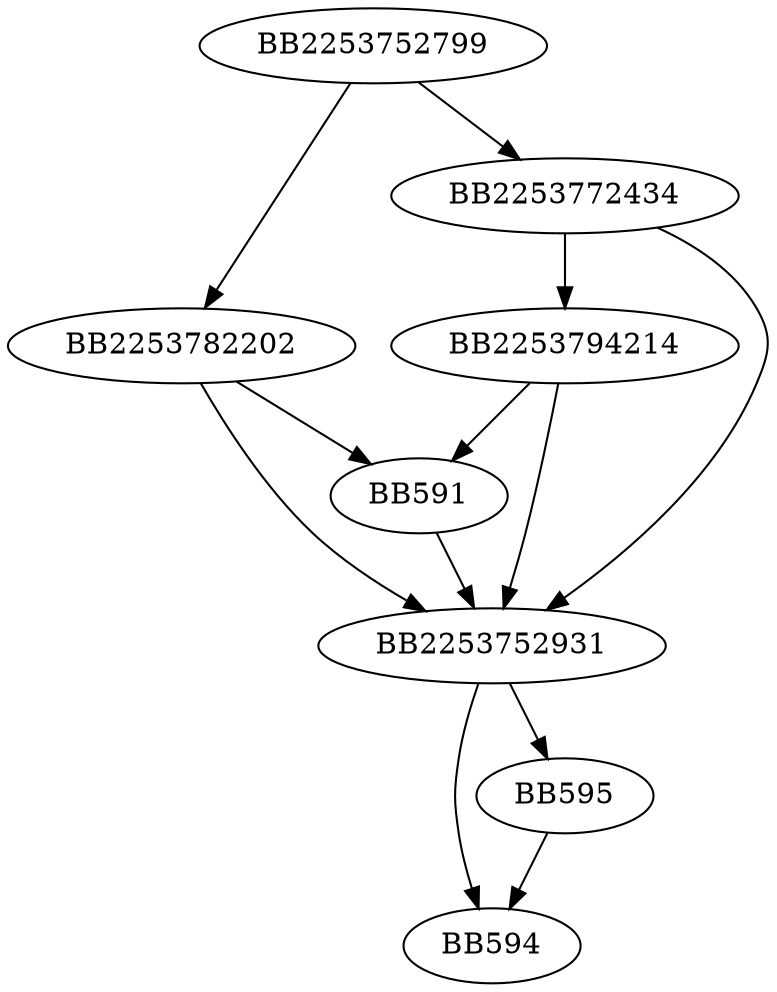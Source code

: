 digraph G{
	BB2253752799->BB2253782202;
	BB2253752799->BB2253772434;
	BB2253782202->BB591;
	BB2253782202->BB2253752931;
	BB2253772434->BB2253794214;
	BB2253772434->BB2253752931;
	BB2253794214->BB591;
	BB2253794214->BB2253752931;
	BB591->BB2253752931;
	BB2253752931->BB594;
	BB2253752931->BB595;
	BB595->BB594;
}
